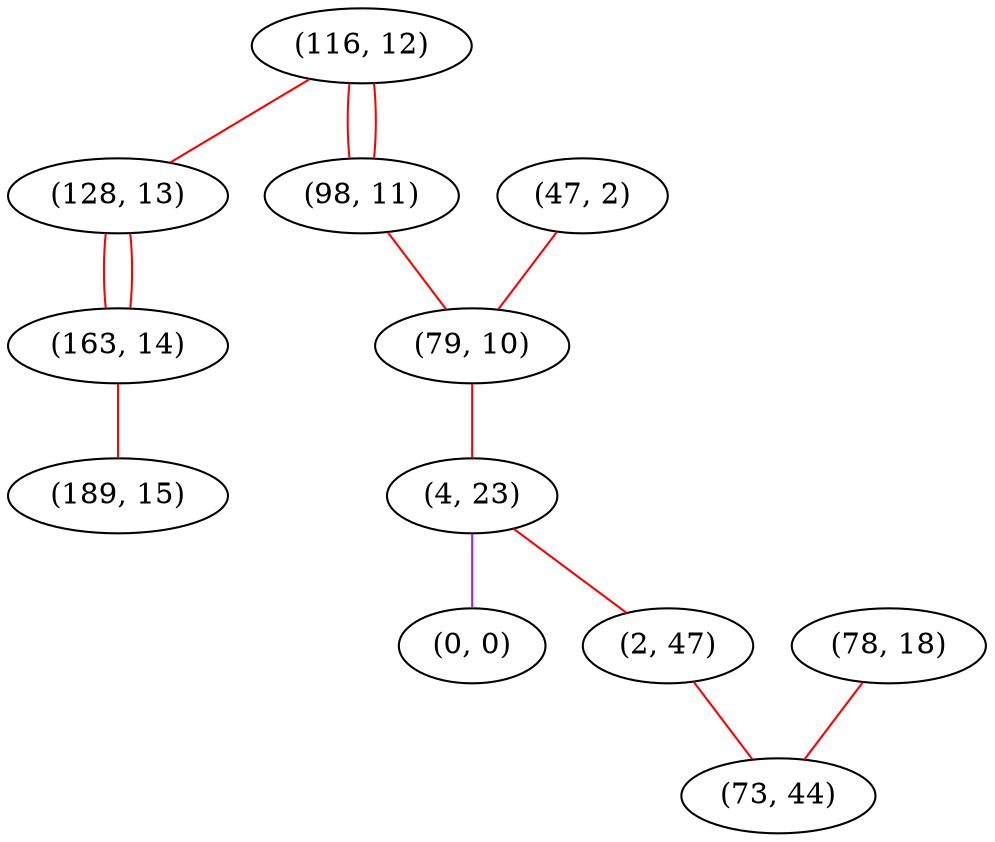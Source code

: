 graph "" {
"(116, 12)";
"(47, 2)";
"(128, 13)";
"(78, 18)";
"(98, 11)";
"(79, 10)";
"(4, 23)";
"(0, 0)";
"(163, 14)";
"(2, 47)";
"(189, 15)";
"(73, 44)";
"(116, 12)" -- "(128, 13)"  [color=red, key=0, weight=1];
"(116, 12)" -- "(98, 11)"  [color=red, key=0, weight=1];
"(116, 12)" -- "(98, 11)"  [color=red, key=1, weight=1];
"(47, 2)" -- "(79, 10)"  [color=red, key=0, weight=1];
"(128, 13)" -- "(163, 14)"  [color=red, key=0, weight=1];
"(128, 13)" -- "(163, 14)"  [color=red, key=1, weight=1];
"(78, 18)" -- "(73, 44)"  [color=red, key=0, weight=1];
"(98, 11)" -- "(79, 10)"  [color=red, key=0, weight=1];
"(79, 10)" -- "(4, 23)"  [color=red, key=0, weight=1];
"(4, 23)" -- "(2, 47)"  [color=red, key=0, weight=1];
"(4, 23)" -- "(0, 0)"  [color=purple, key=0, weight=4];
"(163, 14)" -- "(189, 15)"  [color=red, key=0, weight=1];
"(2, 47)" -- "(73, 44)"  [color=red, key=0, weight=1];
}
